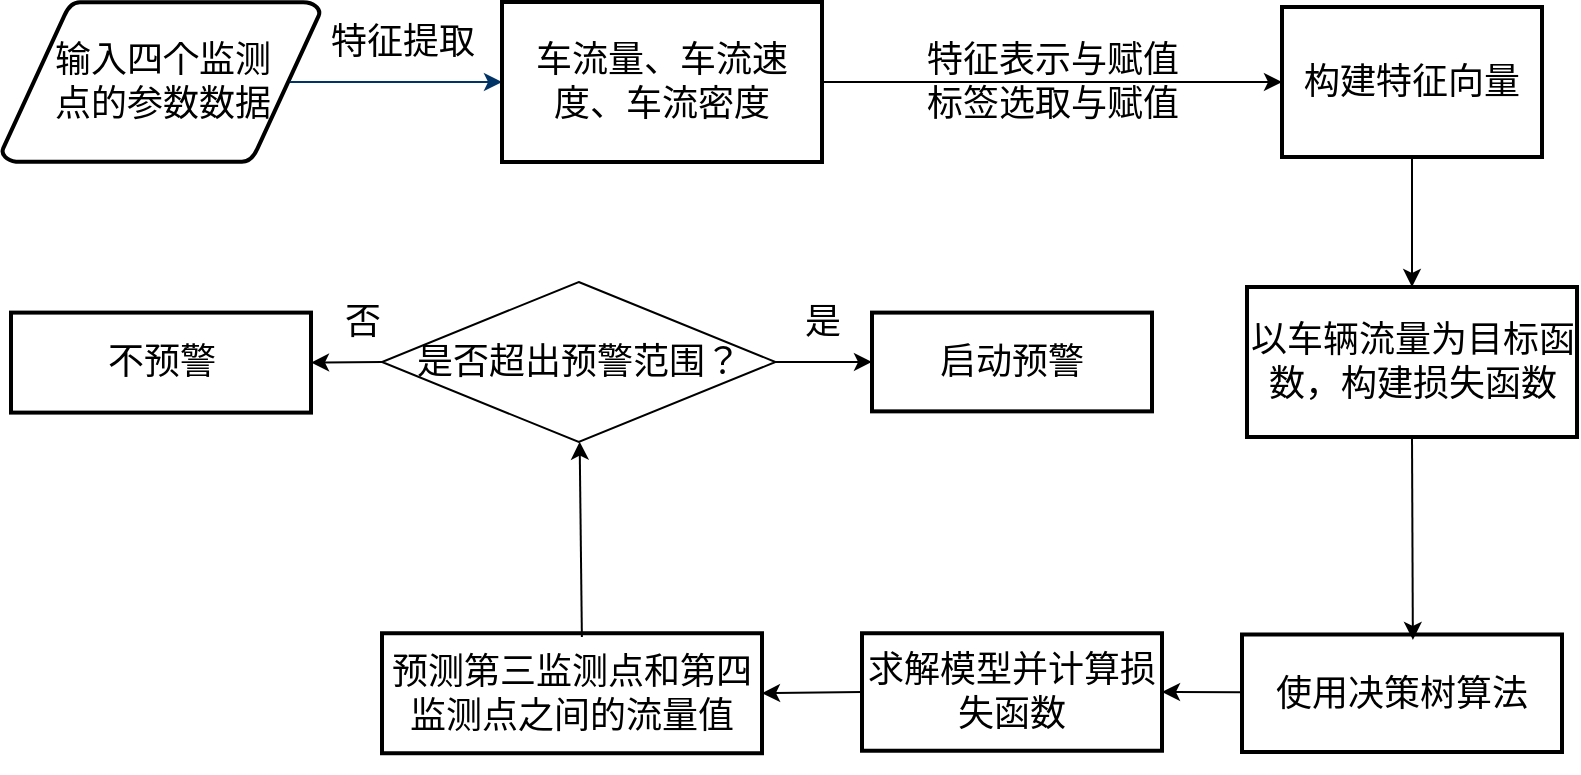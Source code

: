 <mxfile version="24.6.4" type="github">
  <diagram id="6a731a19-8d31-9384-78a2-239565b7b9f0" name="Page-1">
    <mxGraphModel dx="956" dy="539" grid="1" gridSize="10" guides="1" tooltips="1" connect="1" arrows="1" fold="1" page="1" pageScale="1" pageWidth="1169" pageHeight="827" background="none" math="0" shadow="0">
      <root>
        <mxCell id="0" />
        <mxCell id="1" parent="0" />
        <mxCell id="3" value="&lt;font style=&quot;font-size: 18px;&quot;&gt;输入四个监测&lt;/font&gt;&lt;div&gt;&lt;font style=&quot;font-size: 18px;&quot;&gt;点&lt;/font&gt;&lt;font style=&quot;background-color: initial; font-size: 18px;&quot;&gt;的参数&lt;/font&gt;&lt;span style=&quot;background-color: initial; font-size: 18px;&quot;&gt;数据&lt;/span&gt;&lt;/div&gt;" style="shape=mxgraph.flowchart.data;strokeWidth=2;gradientColor=none;gradientDirection=north;fontStyle=0;html=1;" parent="1" vertex="1">
          <mxGeometry x="200" y="180" width="159" height="80" as="geometry" />
        </mxCell>
        <mxCell id="8" style="fontStyle=1;strokeColor=#003366;strokeWidth=1;html=1;exitX=0.905;exitY=0.5;exitDx=0;exitDy=0;exitPerimeter=0;entryX=0;entryY=0.5;entryDx=0;entryDy=0;" parent="1" source="3" target="8akQ1OwYbkfAPOopOb12-55" edge="1">
          <mxGeometry relative="1" as="geometry">
            <mxPoint x="500" y="230" as="targetPoint" />
          </mxGeometry>
        </mxCell>
        <mxCell id="8akQ1OwYbkfAPOopOb12-55" value="&lt;font face=&quot;Times New Roman&quot; style=&quot;font-size: 18px;&quot;&gt;车流量、车流速度、车流密度&lt;/font&gt;" style="rounded=0;whiteSpace=wrap;html=1;strokeWidth=2;" vertex="1" parent="1">
          <mxGeometry x="450" y="180" width="160" height="80" as="geometry" />
        </mxCell>
        <mxCell id="8akQ1OwYbkfAPOopOb12-57" value="" style="endArrow=classic;html=1;rounded=0;exitX=1;exitY=0.5;exitDx=0;exitDy=0;entryX=0;entryY=0.5;entryDx=0;entryDy=0;" edge="1" parent="1" source="8akQ1OwYbkfAPOopOb12-55" target="8akQ1OwYbkfAPOopOb12-58">
          <mxGeometry width="50" height="50" relative="1" as="geometry">
            <mxPoint x="727" y="220" as="sourcePoint" />
            <mxPoint x="920" y="220" as="targetPoint" />
          </mxGeometry>
        </mxCell>
        <mxCell id="8akQ1OwYbkfAPOopOb12-94" value="&lt;div&gt;&lt;br&gt;&lt;/div&gt;" style="edgeLabel;html=1;align=center;verticalAlign=middle;resizable=0;points=[];" vertex="1" connectable="0" parent="8akQ1OwYbkfAPOopOb12-57">
          <mxGeometry x="-0.392" y="2" relative="1" as="geometry">
            <mxPoint x="38" y="42" as="offset" />
          </mxGeometry>
        </mxCell>
        <mxCell id="8akQ1OwYbkfAPOopOb12-58" value="&lt;p class=&quot;MsoNormal&quot;&gt;&lt;font style=&quot;font-size: 18px;&quot;&gt;构建特征向量&lt;/font&gt;&lt;/p&gt;" style="rounded=0;whiteSpace=wrap;html=1;strokeWidth=2;" vertex="1" parent="1">
          <mxGeometry x="840" y="182.5" width="130" height="75" as="geometry" />
        </mxCell>
        <mxCell id="8akQ1OwYbkfAPOopOb12-59" value="&lt;p style=&quot;font-size: 18px;&quot; class=&quot;MsoNormal&quot;&gt;&lt;font face=&quot;Times New Roman&quot;&gt;使用决策树算法&lt;/font&gt;&lt;/p&gt;" style="rounded=0;whiteSpace=wrap;html=1;strokeWidth=2;" vertex="1" parent="1">
          <mxGeometry x="820" y="496.25" width="160" height="58.75" as="geometry" />
        </mxCell>
        <mxCell id="8akQ1OwYbkfAPOopOb12-84" value="&lt;p style=&quot;font-size: 18px;&quot; class=&quot;MsoNormal&quot;&gt;&lt;font face=&quot;Times New Roman&quot;&gt;求解模型并&lt;/font&gt;&lt;span style=&quot;font-family: &amp;quot;Times New Roman&amp;quot;; background-color: initial;&quot;&gt;计算损失函数&lt;/span&gt;&lt;/p&gt;" style="rounded=0;whiteSpace=wrap;html=1;strokeWidth=2;" vertex="1" parent="1">
          <mxGeometry x="630" y="495.62" width="150" height="58.75" as="geometry" />
        </mxCell>
        <mxCell id="8akQ1OwYbkfAPOopOb12-92" value="&lt;font style=&quot;font-size: 18px;&quot;&gt;特征提取&lt;/font&gt;" style="text;html=1;align=center;verticalAlign=middle;resizable=0;points=[];autosize=1;strokeColor=none;fillColor=none;" vertex="1" parent="1">
          <mxGeometry x="350" y="180" width="100" height="40" as="geometry" />
        </mxCell>
        <mxCell id="8akQ1OwYbkfAPOopOb12-96" value="&lt;font face=&quot;Times New Roman&quot; style=&quot;font-size: 18px;&quot;&gt;特征表示与赋值&lt;/font&gt;&lt;div style=&quot;font-size: 18px;&quot;&gt;&lt;font style=&quot;font-size: 18px;&quot;&gt;&lt;span style=&quot;text-wrap: wrap;&quot;&gt;&lt;font face=&quot;_rjQYoa1Nd_zpU5LKiIn&quot; style=&quot;font-size: 18px;&quot;&gt;标签选取与赋值&lt;/font&gt;&lt;/span&gt;&lt;br&gt;&lt;/font&gt;&lt;/div&gt;" style="text;html=1;align=center;verticalAlign=middle;resizable=0;points=[];autosize=1;strokeColor=none;fillColor=none;" vertex="1" parent="1">
          <mxGeometry x="650" y="190" width="150" height="60" as="geometry" />
        </mxCell>
        <mxCell id="8akQ1OwYbkfAPOopOb12-101" value="" style="endArrow=classic;html=1;rounded=0;exitX=0;exitY=0.5;exitDx=0;exitDy=0;entryX=1;entryY=0.5;entryDx=0;entryDy=0;entryPerimeter=0;" edge="1" parent="1" source="8akQ1OwYbkfAPOopOb12-84" target="8akQ1OwYbkfAPOopOb12-110">
          <mxGeometry width="50" height="50" relative="1" as="geometry">
            <mxPoint x="455" y="409.87" as="sourcePoint" />
            <mxPoint x="362.895" y="399.37" as="targetPoint" />
          </mxGeometry>
        </mxCell>
        <mxCell id="8akQ1OwYbkfAPOopOb12-102" value="&lt;div&gt;&lt;br&gt;&lt;/div&gt;" style="edgeLabel;html=1;align=center;verticalAlign=middle;resizable=0;points=[];" vertex="1" connectable="0" parent="8akQ1OwYbkfAPOopOb12-101">
          <mxGeometry x="0.108" y="-2" relative="1" as="geometry">
            <mxPoint as="offset" />
          </mxGeometry>
        </mxCell>
        <mxCell id="8akQ1OwYbkfAPOopOb12-108" value="&lt;font style=&quot;font-size: 18px;&quot;&gt;是否超出预警范围？&lt;/font&gt;" style="rhombus;whiteSpace=wrap;html=1;" vertex="1" parent="1">
          <mxGeometry x="390" y="320" width="196.75" height="80" as="geometry" />
        </mxCell>
        <mxCell id="8akQ1OwYbkfAPOopOb12-110" value="&lt;p style=&quot;font-size: 18px;&quot; class=&quot;MsoNormal&quot;&gt;&lt;font face=&quot;Times New Roman&quot;&gt;预测第三监测点和第四监测点之间的流量值&lt;/font&gt;&lt;br&gt;&lt;/p&gt;" style="rounded=0;whiteSpace=wrap;html=1;strokeWidth=2;" vertex="1" parent="1">
          <mxGeometry x="390" y="495.62" width="190" height="60" as="geometry" />
        </mxCell>
        <mxCell id="8akQ1OwYbkfAPOopOb12-111" value="" style="endArrow=classic;html=1;rounded=0;exitX=0.526;exitY=0.032;exitDx=0;exitDy=0;exitPerimeter=0;" edge="1" parent="1" source="8akQ1OwYbkfAPOopOb12-110" target="8akQ1OwYbkfAPOopOb12-108">
          <mxGeometry width="50" height="50" relative="1" as="geometry">
            <mxPoint x="468" y="490" as="sourcePoint" />
            <mxPoint x="500" y="316.87" as="targetPoint" />
          </mxGeometry>
        </mxCell>
        <mxCell id="8akQ1OwYbkfAPOopOb12-113" value="" style="endArrow=classic;html=1;rounded=0;entryX=0;entryY=0.5;entryDx=0;entryDy=0;exitX=1;exitY=0.5;exitDx=0;exitDy=0;" edge="1" parent="1" source="8akQ1OwYbkfAPOopOb12-108" target="8akQ1OwYbkfAPOopOb12-115">
          <mxGeometry width="50" height="50" relative="1" as="geometry">
            <mxPoint x="375.5" y="546.53" as="sourcePoint" />
            <mxPoint x="445.5" y="546.53" as="targetPoint" />
          </mxGeometry>
        </mxCell>
        <mxCell id="8akQ1OwYbkfAPOopOb12-114" value="&lt;font style=&quot;font-size: 18px;&quot;&gt;是&lt;/font&gt;" style="edgeLabel;html=1;align=center;verticalAlign=middle;resizable=0;points=[];" vertex="1" connectable="0" parent="8akQ1OwYbkfAPOopOb12-113">
          <mxGeometry x="-0.245" y="1" relative="1" as="geometry">
            <mxPoint x="5" y="-19" as="offset" />
          </mxGeometry>
        </mxCell>
        <mxCell id="8akQ1OwYbkfAPOopOb12-115" value="&lt;p style=&quot;font-size: 18px;&quot; class=&quot;MsoNormal&quot;&gt;&lt;font face=&quot;Times New Roman&quot;&gt;启动预警&lt;/font&gt;&lt;br&gt;&lt;/p&gt;" style="rounded=0;whiteSpace=wrap;html=1;strokeWidth=2;" vertex="1" parent="1">
          <mxGeometry x="635" y="335.3" width="140" height="49.38" as="geometry" />
        </mxCell>
        <mxCell id="8akQ1OwYbkfAPOopOb12-116" value="&lt;p style=&quot;font-size: 18px;&quot; class=&quot;MsoNormal&quot;&gt;&lt;font face=&quot;Times New Roman&quot;&gt;以车辆流量为目标函数，构建损失函数&lt;/font&gt;&lt;/p&gt;" style="rounded=0;whiteSpace=wrap;html=1;strokeWidth=2;" vertex="1" parent="1">
          <mxGeometry x="822.5" y="322.5" width="165" height="75" as="geometry" />
        </mxCell>
        <mxCell id="8akQ1OwYbkfAPOopOb12-117" value="&lt;p style=&quot;font-size: 18px;&quot; class=&quot;MsoNormal&quot;&gt;&lt;font face=&quot;Times New Roman&quot;&gt;不预警&lt;/font&gt;&lt;br&gt;&lt;/p&gt;" style="rounded=0;whiteSpace=wrap;html=1;strokeWidth=2;" vertex="1" parent="1">
          <mxGeometry x="204.5" y="335.3" width="150" height="50" as="geometry" />
        </mxCell>
        <mxCell id="8akQ1OwYbkfAPOopOb12-119" value="" style="endArrow=classic;html=1;rounded=0;entryX=0.5;entryY=0;entryDx=0;entryDy=0;exitX=0.5;exitY=1;exitDx=0;exitDy=0;" edge="1" parent="1" source="8akQ1OwYbkfAPOopOb12-58" target="8akQ1OwYbkfAPOopOb12-116">
          <mxGeometry width="50" height="50" relative="1" as="geometry">
            <mxPoint x="590" y="430" as="sourcePoint" />
            <mxPoint x="640" y="380" as="targetPoint" />
          </mxGeometry>
        </mxCell>
        <mxCell id="8akQ1OwYbkfAPOopOb12-120" value="" style="endArrow=classic;html=1;rounded=0;entryX=1;entryY=0.5;entryDx=0;entryDy=0;exitX=0;exitY=0.5;exitDx=0;exitDy=0;" edge="1" parent="1" source="8akQ1OwYbkfAPOopOb12-108" target="8akQ1OwYbkfAPOopOb12-117">
          <mxGeometry width="50" height="50" relative="1" as="geometry">
            <mxPoint x="590" y="360" as="sourcePoint" />
            <mxPoint x="640" y="310" as="targetPoint" />
          </mxGeometry>
        </mxCell>
        <mxCell id="8akQ1OwYbkfAPOopOb12-127" value="&lt;font style=&quot;font-size: 18px;&quot;&gt;否&lt;/font&gt;" style="edgeLabel;html=1;align=center;verticalAlign=middle;resizable=0;points=[];" vertex="1" connectable="0" parent="8akQ1OwYbkfAPOopOb12-120">
          <mxGeometry x="-0.045" y="-1" relative="1" as="geometry">
            <mxPoint x="7" y="-19" as="offset" />
          </mxGeometry>
        </mxCell>
        <mxCell id="8akQ1OwYbkfAPOopOb12-121" value="" style="endArrow=classic;html=1;rounded=0;entryX=0.534;entryY=0.046;entryDx=0;entryDy=0;entryPerimeter=0;exitX=0.5;exitY=1;exitDx=0;exitDy=0;" edge="1" parent="1" source="8akQ1OwYbkfAPOopOb12-116" target="8akQ1OwYbkfAPOopOb12-59">
          <mxGeometry width="50" height="50" relative="1" as="geometry">
            <mxPoint x="905" y="410" as="sourcePoint" />
            <mxPoint x="905" y="490" as="targetPoint" />
          </mxGeometry>
        </mxCell>
        <mxCell id="8akQ1OwYbkfAPOopOb12-123" value="" style="endArrow=classic;html=1;rounded=0;exitX=0;exitY=0.5;exitDx=0;exitDy=0;entryX=1;entryY=0.5;entryDx=0;entryDy=0;" edge="1" parent="1" target="8akQ1OwYbkfAPOopOb12-84">
          <mxGeometry width="50" height="50" relative="1" as="geometry">
            <mxPoint x="820" y="525.12" as="sourcePoint" />
            <mxPoint x="747" y="526.12" as="targetPoint" />
          </mxGeometry>
        </mxCell>
        <mxCell id="8akQ1OwYbkfAPOopOb12-124" value="&lt;div&gt;&lt;br&gt;&lt;/div&gt;" style="edgeLabel;html=1;align=center;verticalAlign=middle;resizable=0;points=[];" vertex="1" connectable="0" parent="8akQ1OwYbkfAPOopOb12-123">
          <mxGeometry x="0.108" y="-2" relative="1" as="geometry">
            <mxPoint as="offset" />
          </mxGeometry>
        </mxCell>
      </root>
    </mxGraphModel>
  </diagram>
</mxfile>
